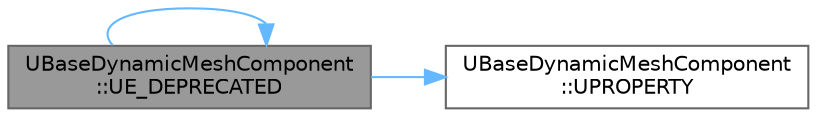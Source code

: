 digraph "UBaseDynamicMeshComponent::UE_DEPRECATED"
{
 // INTERACTIVE_SVG=YES
 // LATEX_PDF_SIZE
  bgcolor="transparent";
  edge [fontname=Helvetica,fontsize=10,labelfontname=Helvetica,labelfontsize=10];
  node [fontname=Helvetica,fontsize=10,shape=box,height=0.2,width=0.4];
  rankdir="LR";
  Node1 [id="Node000001",label="UBaseDynamicMeshComponent\l::UE_DEPRECATED",height=0.2,width=0.4,color="gray40", fillcolor="grey60", style="filled", fontcolor="black",tooltip="Controls how distance field is computed."];
  Node1 -> Node1 [id="edge1_Node000001_Node000001",color="steelblue1",style="solid",tooltip=" "];
  Node1 -> Node2 [id="edge2_Node000001_Node000002",color="steelblue1",style="solid",tooltip=" "];
  Node2 [id="Node000002",label="UBaseDynamicMeshComponent\l::UPROPERTY",height=0.2,width=0.4,color="grey40", fillcolor="white", style="filled",URL="$de/d9f/classUBaseDynamicMeshComponent.html#a5a774485e43918b83688819ba4109b1d",tooltip="If true, render the Wireframe on top of the Shaded Mesh."];
}
